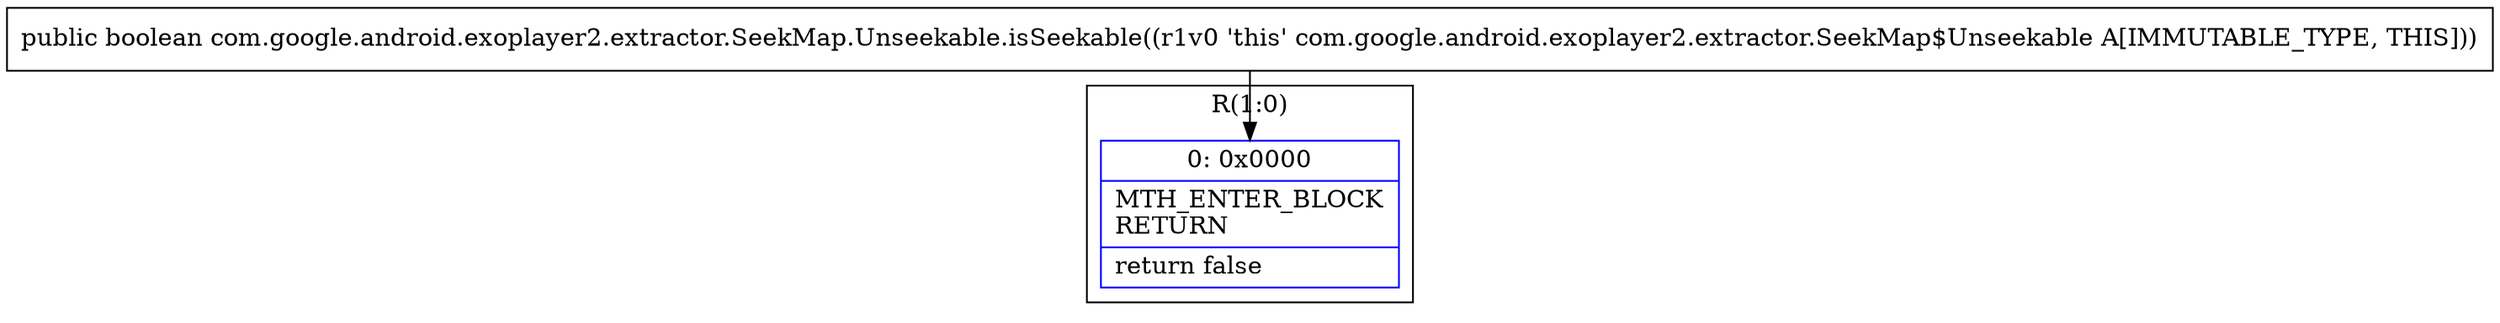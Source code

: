 digraph "CFG forcom.google.android.exoplayer2.extractor.SeekMap.Unseekable.isSeekable()Z" {
subgraph cluster_Region_1036384136 {
label = "R(1:0)";
node [shape=record,color=blue];
Node_0 [shape=record,label="{0\:\ 0x0000|MTH_ENTER_BLOCK\lRETURN\l|return false\l}"];
}
MethodNode[shape=record,label="{public boolean com.google.android.exoplayer2.extractor.SeekMap.Unseekable.isSeekable((r1v0 'this' com.google.android.exoplayer2.extractor.SeekMap$Unseekable A[IMMUTABLE_TYPE, THIS])) }"];
MethodNode -> Node_0;
}

